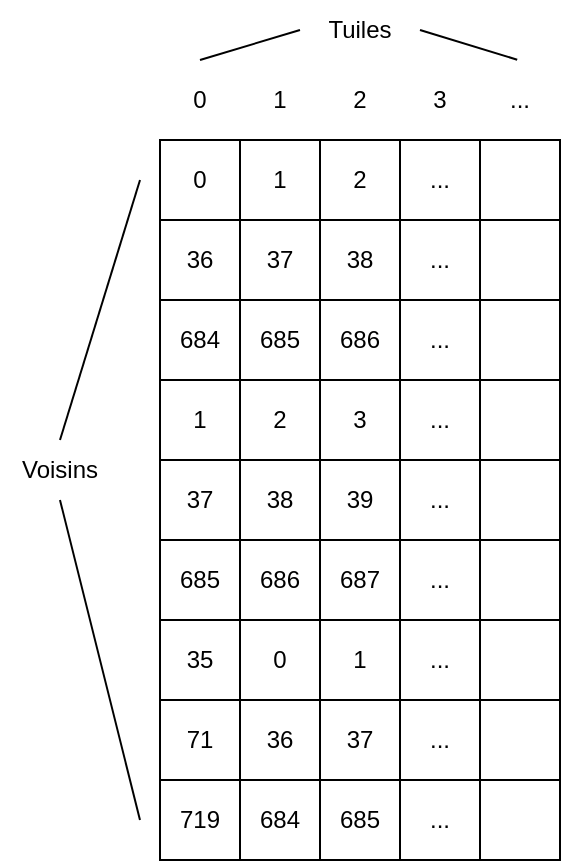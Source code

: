 <mxfile version="17.4.6" type="device"><diagram id="BiQbuqXu6mQ61mf4uecN" name="Page-1"><mxGraphModel dx="1149" dy="667" grid="1" gridSize="10" guides="1" tooltips="1" connect="1" arrows="1" fold="1" page="1" pageScale="1" pageWidth="827" pageHeight="1169" math="0" shadow="0"><root><mxCell id="0"/><mxCell id="1" parent="0"/><mxCell id="veyehHBw5Lt4C_k-lG1a-309" value="" style="shape=table;html=1;whiteSpace=wrap;startSize=0;container=1;collapsible=0;childLayout=tableLayout;" vertex="1" parent="1"><mxGeometry x="200" y="280" width="200" height="360" as="geometry"/></mxCell><mxCell id="veyehHBw5Lt4C_k-lG1a-310" value="" style="shape=tableRow;horizontal=0;startSize=0;swimlaneHead=0;swimlaneBody=0;top=0;left=0;bottom=0;right=0;collapsible=0;dropTarget=0;fillColor=none;points=[[0,0.5],[1,0.5]];portConstraint=eastwest;strokeColor=#D9D9D9;" vertex="1" parent="veyehHBw5Lt4C_k-lG1a-309"><mxGeometry width="200" height="40" as="geometry"/></mxCell><mxCell id="veyehHBw5Lt4C_k-lG1a-311" value="0" style="shape=partialRectangle;html=1;whiteSpace=wrap;connectable=0;fillColor=none;top=0;left=0;bottom=0;right=0;overflow=hidden;strokeColor=#D9D9D9;" vertex="1" parent="veyehHBw5Lt4C_k-lG1a-310"><mxGeometry width="40" height="40" as="geometry"><mxRectangle width="40" height="40" as="alternateBounds"/></mxGeometry></mxCell><mxCell id="veyehHBw5Lt4C_k-lG1a-312" value="1" style="shape=partialRectangle;html=1;whiteSpace=wrap;connectable=0;fillColor=none;top=0;left=0;bottom=0;right=0;overflow=hidden;strokeColor=#D9D9D9;" vertex="1" parent="veyehHBw5Lt4C_k-lG1a-310"><mxGeometry x="40" width="40" height="40" as="geometry"><mxRectangle width="40" height="40" as="alternateBounds"/></mxGeometry></mxCell><mxCell id="veyehHBw5Lt4C_k-lG1a-313" value="2" style="shape=partialRectangle;html=1;whiteSpace=wrap;connectable=0;fillColor=none;top=0;left=0;bottom=0;right=0;overflow=hidden;strokeColor=#D9D9D9;" vertex="1" parent="veyehHBw5Lt4C_k-lG1a-310"><mxGeometry x="80" width="40" height="40" as="geometry"><mxRectangle width="40" height="40" as="alternateBounds"/></mxGeometry></mxCell><mxCell id="veyehHBw5Lt4C_k-lG1a-346" value="..." style="shape=partialRectangle;html=1;whiteSpace=wrap;connectable=0;fillColor=none;top=0;left=0;bottom=0;right=0;overflow=hidden;strokeColor=#D9D9D9;" vertex="1" parent="veyehHBw5Lt4C_k-lG1a-310"><mxGeometry x="120" width="40" height="40" as="geometry"><mxRectangle width="40" height="40" as="alternateBounds"/></mxGeometry></mxCell><mxCell id="veyehHBw5Lt4C_k-lG1a-355" style="shape=partialRectangle;html=1;whiteSpace=wrap;connectable=0;fillColor=none;top=0;left=0;bottom=0;right=0;overflow=hidden;strokeColor=#D9D9D9;" vertex="1" parent="veyehHBw5Lt4C_k-lG1a-310"><mxGeometry x="160" width="40" height="40" as="geometry"><mxRectangle width="40" height="40" as="alternateBounds"/></mxGeometry></mxCell><mxCell id="veyehHBw5Lt4C_k-lG1a-314" value="" style="shape=tableRow;horizontal=0;startSize=0;swimlaneHead=0;swimlaneBody=0;top=0;left=0;bottom=0;right=0;collapsible=0;dropTarget=0;fillColor=none;points=[[0,0.5],[1,0.5]];portConstraint=eastwest;strokeColor=#D9D9D9;" vertex="1" parent="veyehHBw5Lt4C_k-lG1a-309"><mxGeometry y="40" width="200" height="40" as="geometry"/></mxCell><mxCell id="veyehHBw5Lt4C_k-lG1a-315" value="36" style="shape=partialRectangle;html=1;whiteSpace=wrap;connectable=0;fillColor=none;top=0;left=0;bottom=0;right=0;overflow=hidden;strokeColor=#D9D9D9;" vertex="1" parent="veyehHBw5Lt4C_k-lG1a-314"><mxGeometry width="40" height="40" as="geometry"><mxRectangle width="40" height="40" as="alternateBounds"/></mxGeometry></mxCell><mxCell id="veyehHBw5Lt4C_k-lG1a-316" value="37" style="shape=partialRectangle;html=1;whiteSpace=wrap;connectable=0;fillColor=none;top=0;left=0;bottom=0;right=0;overflow=hidden;strokeColor=#D9D9D9;" vertex="1" parent="veyehHBw5Lt4C_k-lG1a-314"><mxGeometry x="40" width="40" height="40" as="geometry"><mxRectangle width="40" height="40" as="alternateBounds"/></mxGeometry></mxCell><mxCell id="veyehHBw5Lt4C_k-lG1a-317" value="38" style="shape=partialRectangle;html=1;whiteSpace=wrap;connectable=0;fillColor=none;top=0;left=0;bottom=0;right=0;overflow=hidden;strokeColor=#D9D9D9;" vertex="1" parent="veyehHBw5Lt4C_k-lG1a-314"><mxGeometry x="80" width="40" height="40" as="geometry"><mxRectangle width="40" height="40" as="alternateBounds"/></mxGeometry></mxCell><mxCell id="veyehHBw5Lt4C_k-lG1a-347" value="..." style="shape=partialRectangle;html=1;whiteSpace=wrap;connectable=0;fillColor=none;top=0;left=0;bottom=0;right=0;overflow=hidden;strokeColor=#D9D9D9;" vertex="1" parent="veyehHBw5Lt4C_k-lG1a-314"><mxGeometry x="120" width="40" height="40" as="geometry"><mxRectangle width="40" height="40" as="alternateBounds"/></mxGeometry></mxCell><mxCell id="veyehHBw5Lt4C_k-lG1a-356" style="shape=partialRectangle;html=1;whiteSpace=wrap;connectable=0;fillColor=none;top=0;left=0;bottom=0;right=0;overflow=hidden;strokeColor=#D9D9D9;" vertex="1" parent="veyehHBw5Lt4C_k-lG1a-314"><mxGeometry x="160" width="40" height="40" as="geometry"><mxRectangle width="40" height="40" as="alternateBounds"/></mxGeometry></mxCell><mxCell id="veyehHBw5Lt4C_k-lG1a-318" value="" style="shape=tableRow;horizontal=0;startSize=0;swimlaneHead=0;swimlaneBody=0;top=0;left=0;bottom=0;right=0;collapsible=0;dropTarget=0;fillColor=none;points=[[0,0.5],[1,0.5]];portConstraint=eastwest;strokeColor=#D9D9D9;" vertex="1" parent="veyehHBw5Lt4C_k-lG1a-309"><mxGeometry y="80" width="200" height="40" as="geometry"/></mxCell><mxCell id="veyehHBw5Lt4C_k-lG1a-319" value="684" style="shape=partialRectangle;html=1;whiteSpace=wrap;connectable=0;fillColor=none;top=0;left=0;bottom=0;right=0;overflow=hidden;strokeColor=#D9D9D9;" vertex="1" parent="veyehHBw5Lt4C_k-lG1a-318"><mxGeometry width="40" height="40" as="geometry"><mxRectangle width="40" height="40" as="alternateBounds"/></mxGeometry></mxCell><mxCell id="veyehHBw5Lt4C_k-lG1a-320" value="685" style="shape=partialRectangle;html=1;whiteSpace=wrap;connectable=0;fillColor=none;top=0;left=0;bottom=0;right=0;overflow=hidden;strokeColor=#D9D9D9;" vertex="1" parent="veyehHBw5Lt4C_k-lG1a-318"><mxGeometry x="40" width="40" height="40" as="geometry"><mxRectangle width="40" height="40" as="alternateBounds"/></mxGeometry></mxCell><mxCell id="veyehHBw5Lt4C_k-lG1a-321" value="686" style="shape=partialRectangle;html=1;whiteSpace=wrap;connectable=0;fillColor=none;top=0;left=0;bottom=0;right=0;overflow=hidden;pointerEvents=1;strokeColor=#D9D9D9;" vertex="1" parent="veyehHBw5Lt4C_k-lG1a-318"><mxGeometry x="80" width="40" height="40" as="geometry"><mxRectangle width="40" height="40" as="alternateBounds"/></mxGeometry></mxCell><mxCell id="veyehHBw5Lt4C_k-lG1a-348" value="..." style="shape=partialRectangle;html=1;whiteSpace=wrap;connectable=0;fillColor=none;top=0;left=0;bottom=0;right=0;overflow=hidden;pointerEvents=1;strokeColor=#D9D9D9;" vertex="1" parent="veyehHBw5Lt4C_k-lG1a-318"><mxGeometry x="120" width="40" height="40" as="geometry"><mxRectangle width="40" height="40" as="alternateBounds"/></mxGeometry></mxCell><mxCell id="veyehHBw5Lt4C_k-lG1a-357" style="shape=partialRectangle;html=1;whiteSpace=wrap;connectable=0;fillColor=none;top=0;left=0;bottom=0;right=0;overflow=hidden;pointerEvents=1;strokeColor=#D9D9D9;" vertex="1" parent="veyehHBw5Lt4C_k-lG1a-318"><mxGeometry x="160" width="40" height="40" as="geometry"><mxRectangle width="40" height="40" as="alternateBounds"/></mxGeometry></mxCell><mxCell id="veyehHBw5Lt4C_k-lG1a-322" style="shape=tableRow;horizontal=0;startSize=0;swimlaneHead=0;swimlaneBody=0;top=0;left=0;bottom=0;right=0;collapsible=0;dropTarget=0;fillColor=none;points=[[0,0.5],[1,0.5]];portConstraint=eastwest;strokeColor=#D9D9D9;" vertex="1" parent="veyehHBw5Lt4C_k-lG1a-309"><mxGeometry y="120" width="200" height="40" as="geometry"/></mxCell><mxCell id="veyehHBw5Lt4C_k-lG1a-323" value="1" style="shape=partialRectangle;html=1;whiteSpace=wrap;connectable=0;fillColor=none;top=0;left=0;bottom=0;right=0;overflow=hidden;strokeColor=#D9D9D9;" vertex="1" parent="veyehHBw5Lt4C_k-lG1a-322"><mxGeometry width="40" height="40" as="geometry"><mxRectangle width="40" height="40" as="alternateBounds"/></mxGeometry></mxCell><mxCell id="veyehHBw5Lt4C_k-lG1a-324" value="2" style="shape=partialRectangle;html=1;whiteSpace=wrap;connectable=0;fillColor=none;top=0;left=0;bottom=0;right=0;overflow=hidden;strokeColor=#D9D9D9;" vertex="1" parent="veyehHBw5Lt4C_k-lG1a-322"><mxGeometry x="40" width="40" height="40" as="geometry"><mxRectangle width="40" height="40" as="alternateBounds"/></mxGeometry></mxCell><mxCell id="veyehHBw5Lt4C_k-lG1a-325" value="3" style="shape=partialRectangle;html=1;whiteSpace=wrap;connectable=0;fillColor=none;top=0;left=0;bottom=0;right=0;overflow=hidden;pointerEvents=1;strokeColor=#D9D9D9;" vertex="1" parent="veyehHBw5Lt4C_k-lG1a-322"><mxGeometry x="80" width="40" height="40" as="geometry"><mxRectangle width="40" height="40" as="alternateBounds"/></mxGeometry></mxCell><mxCell id="veyehHBw5Lt4C_k-lG1a-349" value="..." style="shape=partialRectangle;html=1;whiteSpace=wrap;connectable=0;fillColor=none;top=0;left=0;bottom=0;right=0;overflow=hidden;pointerEvents=1;strokeColor=#D9D9D9;" vertex="1" parent="veyehHBw5Lt4C_k-lG1a-322"><mxGeometry x="120" width="40" height="40" as="geometry"><mxRectangle width="40" height="40" as="alternateBounds"/></mxGeometry></mxCell><mxCell id="veyehHBw5Lt4C_k-lG1a-358" style="shape=partialRectangle;html=1;whiteSpace=wrap;connectable=0;fillColor=none;top=0;left=0;bottom=0;right=0;overflow=hidden;pointerEvents=1;strokeColor=#D9D9D9;" vertex="1" parent="veyehHBw5Lt4C_k-lG1a-322"><mxGeometry x="160" width="40" height="40" as="geometry"><mxRectangle width="40" height="40" as="alternateBounds"/></mxGeometry></mxCell><mxCell id="veyehHBw5Lt4C_k-lG1a-326" style="shape=tableRow;horizontal=0;startSize=0;swimlaneHead=0;swimlaneBody=0;top=0;left=0;bottom=0;right=0;collapsible=0;dropTarget=0;fillColor=none;points=[[0,0.5],[1,0.5]];portConstraint=eastwest;strokeColor=#D9D9D9;" vertex="1" parent="veyehHBw5Lt4C_k-lG1a-309"><mxGeometry y="160" width="200" height="40" as="geometry"/></mxCell><mxCell id="veyehHBw5Lt4C_k-lG1a-327" value="37" style="shape=partialRectangle;html=1;whiteSpace=wrap;connectable=0;fillColor=none;top=0;left=0;bottom=0;right=0;overflow=hidden;strokeColor=#D9D9D9;" vertex="1" parent="veyehHBw5Lt4C_k-lG1a-326"><mxGeometry width="40" height="40" as="geometry"><mxRectangle width="40" height="40" as="alternateBounds"/></mxGeometry></mxCell><mxCell id="veyehHBw5Lt4C_k-lG1a-328" value="38" style="shape=partialRectangle;html=1;whiteSpace=wrap;connectable=0;fillColor=none;top=0;left=0;bottom=0;right=0;overflow=hidden;strokeColor=#D9D9D9;" vertex="1" parent="veyehHBw5Lt4C_k-lG1a-326"><mxGeometry x="40" width="40" height="40" as="geometry"><mxRectangle width="40" height="40" as="alternateBounds"/></mxGeometry></mxCell><mxCell id="veyehHBw5Lt4C_k-lG1a-329" value="39" style="shape=partialRectangle;html=1;whiteSpace=wrap;connectable=0;fillColor=none;top=0;left=0;bottom=0;right=0;overflow=hidden;pointerEvents=1;strokeColor=#D9D9D9;" vertex="1" parent="veyehHBw5Lt4C_k-lG1a-326"><mxGeometry x="80" width="40" height="40" as="geometry"><mxRectangle width="40" height="40" as="alternateBounds"/></mxGeometry></mxCell><mxCell id="veyehHBw5Lt4C_k-lG1a-350" value="..." style="shape=partialRectangle;html=1;whiteSpace=wrap;connectable=0;fillColor=none;top=0;left=0;bottom=0;right=0;overflow=hidden;pointerEvents=1;strokeColor=#D9D9D9;" vertex="1" parent="veyehHBw5Lt4C_k-lG1a-326"><mxGeometry x="120" width="40" height="40" as="geometry"><mxRectangle width="40" height="40" as="alternateBounds"/></mxGeometry></mxCell><mxCell id="veyehHBw5Lt4C_k-lG1a-359" style="shape=partialRectangle;html=1;whiteSpace=wrap;connectable=0;fillColor=none;top=0;left=0;bottom=0;right=0;overflow=hidden;pointerEvents=1;strokeColor=#D9D9D9;" vertex="1" parent="veyehHBw5Lt4C_k-lG1a-326"><mxGeometry x="160" width="40" height="40" as="geometry"><mxRectangle width="40" height="40" as="alternateBounds"/></mxGeometry></mxCell><mxCell id="veyehHBw5Lt4C_k-lG1a-330" style="shape=tableRow;horizontal=0;startSize=0;swimlaneHead=0;swimlaneBody=0;top=0;left=0;bottom=0;right=0;collapsible=0;dropTarget=0;fillColor=none;points=[[0,0.5],[1,0.5]];portConstraint=eastwest;strokeColor=#D9D9D9;" vertex="1" parent="veyehHBw5Lt4C_k-lG1a-309"><mxGeometry y="200" width="200" height="40" as="geometry"/></mxCell><mxCell id="veyehHBw5Lt4C_k-lG1a-331" value="685" style="shape=partialRectangle;html=1;whiteSpace=wrap;connectable=0;fillColor=none;top=0;left=0;bottom=0;right=0;overflow=hidden;strokeColor=#D9D9D9;" vertex="1" parent="veyehHBw5Lt4C_k-lG1a-330"><mxGeometry width="40" height="40" as="geometry"><mxRectangle width="40" height="40" as="alternateBounds"/></mxGeometry></mxCell><mxCell id="veyehHBw5Lt4C_k-lG1a-332" value="686" style="shape=partialRectangle;html=1;whiteSpace=wrap;connectable=0;fillColor=none;top=0;left=0;bottom=0;right=0;overflow=hidden;strokeColor=#D9D9D9;" vertex="1" parent="veyehHBw5Lt4C_k-lG1a-330"><mxGeometry x="40" width="40" height="40" as="geometry"><mxRectangle width="40" height="40" as="alternateBounds"/></mxGeometry></mxCell><mxCell id="veyehHBw5Lt4C_k-lG1a-333" value="687" style="shape=partialRectangle;html=1;whiteSpace=wrap;connectable=0;fillColor=none;top=0;left=0;bottom=0;right=0;overflow=hidden;pointerEvents=1;strokeColor=#D9D9D9;" vertex="1" parent="veyehHBw5Lt4C_k-lG1a-330"><mxGeometry x="80" width="40" height="40" as="geometry"><mxRectangle width="40" height="40" as="alternateBounds"/></mxGeometry></mxCell><mxCell id="veyehHBw5Lt4C_k-lG1a-351" value="..." style="shape=partialRectangle;html=1;whiteSpace=wrap;connectable=0;fillColor=none;top=0;left=0;bottom=0;right=0;overflow=hidden;pointerEvents=1;strokeColor=#D9D9D9;" vertex="1" parent="veyehHBw5Lt4C_k-lG1a-330"><mxGeometry x="120" width="40" height="40" as="geometry"><mxRectangle width="40" height="40" as="alternateBounds"/></mxGeometry></mxCell><mxCell id="veyehHBw5Lt4C_k-lG1a-360" style="shape=partialRectangle;html=1;whiteSpace=wrap;connectable=0;fillColor=none;top=0;left=0;bottom=0;right=0;overflow=hidden;pointerEvents=1;strokeColor=#D9D9D9;" vertex="1" parent="veyehHBw5Lt4C_k-lG1a-330"><mxGeometry x="160" width="40" height="40" as="geometry"><mxRectangle width="40" height="40" as="alternateBounds"/></mxGeometry></mxCell><mxCell id="veyehHBw5Lt4C_k-lG1a-334" style="shape=tableRow;horizontal=0;startSize=0;swimlaneHead=0;swimlaneBody=0;top=0;left=0;bottom=0;right=0;collapsible=0;dropTarget=0;fillColor=none;points=[[0,0.5],[1,0.5]];portConstraint=eastwest;strokeColor=#D9D9D9;" vertex="1" parent="veyehHBw5Lt4C_k-lG1a-309"><mxGeometry y="240" width="200" height="40" as="geometry"/></mxCell><mxCell id="veyehHBw5Lt4C_k-lG1a-335" value="35" style="shape=partialRectangle;html=1;whiteSpace=wrap;connectable=0;fillColor=none;top=0;left=0;bottom=0;right=0;overflow=hidden;strokeColor=#D9D9D9;" vertex="1" parent="veyehHBw5Lt4C_k-lG1a-334"><mxGeometry width="40" height="40" as="geometry"><mxRectangle width="40" height="40" as="alternateBounds"/></mxGeometry></mxCell><mxCell id="veyehHBw5Lt4C_k-lG1a-336" value="0" style="shape=partialRectangle;html=1;whiteSpace=wrap;connectable=0;fillColor=none;top=0;left=0;bottom=0;right=0;overflow=hidden;strokeColor=#D9D9D9;" vertex="1" parent="veyehHBw5Lt4C_k-lG1a-334"><mxGeometry x="40" width="40" height="40" as="geometry"><mxRectangle width="40" height="40" as="alternateBounds"/></mxGeometry></mxCell><mxCell id="veyehHBw5Lt4C_k-lG1a-337" value="1" style="shape=partialRectangle;html=1;whiteSpace=wrap;connectable=0;fillColor=none;top=0;left=0;bottom=0;right=0;overflow=hidden;pointerEvents=1;strokeColor=#D9D9D9;" vertex="1" parent="veyehHBw5Lt4C_k-lG1a-334"><mxGeometry x="80" width="40" height="40" as="geometry"><mxRectangle width="40" height="40" as="alternateBounds"/></mxGeometry></mxCell><mxCell id="veyehHBw5Lt4C_k-lG1a-352" value="..." style="shape=partialRectangle;html=1;whiteSpace=wrap;connectable=0;fillColor=none;top=0;left=0;bottom=0;right=0;overflow=hidden;pointerEvents=1;strokeColor=#D9D9D9;" vertex="1" parent="veyehHBw5Lt4C_k-lG1a-334"><mxGeometry x="120" width="40" height="40" as="geometry"><mxRectangle width="40" height="40" as="alternateBounds"/></mxGeometry></mxCell><mxCell id="veyehHBw5Lt4C_k-lG1a-361" style="shape=partialRectangle;html=1;whiteSpace=wrap;connectable=0;fillColor=none;top=0;left=0;bottom=0;right=0;overflow=hidden;pointerEvents=1;strokeColor=#D9D9D9;" vertex="1" parent="veyehHBw5Lt4C_k-lG1a-334"><mxGeometry x="160" width="40" height="40" as="geometry"><mxRectangle width="40" height="40" as="alternateBounds"/></mxGeometry></mxCell><mxCell id="veyehHBw5Lt4C_k-lG1a-338" style="shape=tableRow;horizontal=0;startSize=0;swimlaneHead=0;swimlaneBody=0;top=0;left=0;bottom=0;right=0;collapsible=0;dropTarget=0;fillColor=none;points=[[0,0.5],[1,0.5]];portConstraint=eastwest;strokeColor=#D9D9D9;" vertex="1" parent="veyehHBw5Lt4C_k-lG1a-309"><mxGeometry y="280" width="200" height="40" as="geometry"/></mxCell><mxCell id="veyehHBw5Lt4C_k-lG1a-339" value="71" style="shape=partialRectangle;html=1;whiteSpace=wrap;connectable=0;fillColor=none;top=0;left=0;bottom=0;right=0;overflow=hidden;strokeColor=#D9D9D9;" vertex="1" parent="veyehHBw5Lt4C_k-lG1a-338"><mxGeometry width="40" height="40" as="geometry"><mxRectangle width="40" height="40" as="alternateBounds"/></mxGeometry></mxCell><mxCell id="veyehHBw5Lt4C_k-lG1a-340" value="36" style="shape=partialRectangle;html=1;whiteSpace=wrap;connectable=0;fillColor=none;top=0;left=0;bottom=0;right=0;overflow=hidden;strokeColor=#D9D9D9;" vertex="1" parent="veyehHBw5Lt4C_k-lG1a-338"><mxGeometry x="40" width="40" height="40" as="geometry"><mxRectangle width="40" height="40" as="alternateBounds"/></mxGeometry></mxCell><mxCell id="veyehHBw5Lt4C_k-lG1a-341" value="37" style="shape=partialRectangle;html=1;whiteSpace=wrap;connectable=0;fillColor=none;top=0;left=0;bottom=0;right=0;overflow=hidden;pointerEvents=1;strokeColor=#D9D9D9;" vertex="1" parent="veyehHBw5Lt4C_k-lG1a-338"><mxGeometry x="80" width="40" height="40" as="geometry"><mxRectangle width="40" height="40" as="alternateBounds"/></mxGeometry></mxCell><mxCell id="veyehHBw5Lt4C_k-lG1a-353" value="..." style="shape=partialRectangle;html=1;whiteSpace=wrap;connectable=0;fillColor=none;top=0;left=0;bottom=0;right=0;overflow=hidden;pointerEvents=1;strokeColor=#D9D9D9;" vertex="1" parent="veyehHBw5Lt4C_k-lG1a-338"><mxGeometry x="120" width="40" height="40" as="geometry"><mxRectangle width="40" height="40" as="alternateBounds"/></mxGeometry></mxCell><mxCell id="veyehHBw5Lt4C_k-lG1a-362" style="shape=partialRectangle;html=1;whiteSpace=wrap;connectable=0;fillColor=none;top=0;left=0;bottom=0;right=0;overflow=hidden;pointerEvents=1;strokeColor=#D9D9D9;" vertex="1" parent="veyehHBw5Lt4C_k-lG1a-338"><mxGeometry x="160" width="40" height="40" as="geometry"><mxRectangle width="40" height="40" as="alternateBounds"/></mxGeometry></mxCell><mxCell id="veyehHBw5Lt4C_k-lG1a-342" style="shape=tableRow;horizontal=0;startSize=0;swimlaneHead=0;swimlaneBody=0;top=0;left=0;bottom=0;right=0;collapsible=0;dropTarget=0;fillColor=none;points=[[0,0.5],[1,0.5]];portConstraint=eastwest;strokeColor=#D9D9D9;" vertex="1" parent="veyehHBw5Lt4C_k-lG1a-309"><mxGeometry y="320" width="200" height="40" as="geometry"/></mxCell><mxCell id="veyehHBw5Lt4C_k-lG1a-343" value="719" style="shape=partialRectangle;html=1;whiteSpace=wrap;connectable=0;fillColor=none;top=0;left=0;bottom=0;right=0;overflow=hidden;strokeColor=#D9D9D9;" vertex="1" parent="veyehHBw5Lt4C_k-lG1a-342"><mxGeometry width="40" height="40" as="geometry"><mxRectangle width="40" height="40" as="alternateBounds"/></mxGeometry></mxCell><mxCell id="veyehHBw5Lt4C_k-lG1a-344" value="684" style="shape=partialRectangle;html=1;whiteSpace=wrap;connectable=0;fillColor=none;top=0;left=0;bottom=0;right=0;overflow=hidden;strokeColor=#D9D9D9;" vertex="1" parent="veyehHBw5Lt4C_k-lG1a-342"><mxGeometry x="40" width="40" height="40" as="geometry"><mxRectangle width="40" height="40" as="alternateBounds"/></mxGeometry></mxCell><mxCell id="veyehHBw5Lt4C_k-lG1a-345" value="685" style="shape=partialRectangle;html=1;whiteSpace=wrap;connectable=0;fillColor=none;top=0;left=0;bottom=0;right=0;overflow=hidden;pointerEvents=1;strokeColor=#D9D9D9;" vertex="1" parent="veyehHBw5Lt4C_k-lG1a-342"><mxGeometry x="80" width="40" height="40" as="geometry"><mxRectangle width="40" height="40" as="alternateBounds"/></mxGeometry></mxCell><mxCell id="veyehHBw5Lt4C_k-lG1a-354" value="..." style="shape=partialRectangle;html=1;whiteSpace=wrap;connectable=0;fillColor=none;top=0;left=0;bottom=0;right=0;overflow=hidden;pointerEvents=1;strokeColor=#D9D9D9;" vertex="1" parent="veyehHBw5Lt4C_k-lG1a-342"><mxGeometry x="120" width="40" height="40" as="geometry"><mxRectangle width="40" height="40" as="alternateBounds"/></mxGeometry></mxCell><mxCell id="veyehHBw5Lt4C_k-lG1a-363" style="shape=partialRectangle;html=1;whiteSpace=wrap;connectable=0;fillColor=none;top=0;left=0;bottom=0;right=0;overflow=hidden;pointerEvents=1;strokeColor=#D9D9D9;" vertex="1" parent="veyehHBw5Lt4C_k-lG1a-342"><mxGeometry x="160" width="40" height="40" as="geometry"><mxRectangle width="40" height="40" as="alternateBounds"/></mxGeometry></mxCell><mxCell id="veyehHBw5Lt4C_k-lG1a-370" value="" style="shape=table;html=1;whiteSpace=wrap;startSize=0;container=1;collapsible=0;childLayout=tableLayout;strokeColor=none;fillColor=none;gradientColor=none;" vertex="1" parent="1"><mxGeometry x="200" y="240" width="200" height="40" as="geometry"/></mxCell><mxCell id="veyehHBw5Lt4C_k-lG1a-383" style="shape=tableRow;horizontal=0;startSize=0;swimlaneHead=0;swimlaneBody=0;top=0;left=0;bottom=0;right=0;collapsible=0;dropTarget=0;fillColor=none;points=[[0,0.5],[1,0.5]];portConstraint=eastwest;strokeColor=default;" vertex="1" parent="veyehHBw5Lt4C_k-lG1a-370"><mxGeometry width="200" height="40" as="geometry"/></mxCell><mxCell id="veyehHBw5Lt4C_k-lG1a-384" value="0" style="shape=partialRectangle;html=1;whiteSpace=wrap;connectable=0;fillColor=none;top=0;left=0;bottom=0;right=0;overflow=hidden;strokeColor=default;" vertex="1" parent="veyehHBw5Lt4C_k-lG1a-383"><mxGeometry width="40" height="40" as="geometry"><mxRectangle width="40" height="40" as="alternateBounds"/></mxGeometry></mxCell><mxCell id="veyehHBw5Lt4C_k-lG1a-385" value="1" style="shape=partialRectangle;html=1;whiteSpace=wrap;connectable=0;fillColor=none;top=0;left=0;bottom=0;right=0;overflow=hidden;strokeColor=default;" vertex="1" parent="veyehHBw5Lt4C_k-lG1a-383"><mxGeometry x="40" width="40" height="40" as="geometry"><mxRectangle width="40" height="40" as="alternateBounds"/></mxGeometry></mxCell><mxCell id="veyehHBw5Lt4C_k-lG1a-386" value="2" style="shape=partialRectangle;html=1;whiteSpace=wrap;connectable=0;fillColor=none;top=0;left=0;bottom=0;right=0;overflow=hidden;strokeColor=default;" vertex="1" parent="veyehHBw5Lt4C_k-lG1a-383"><mxGeometry x="80" width="40" height="40" as="geometry"><mxRectangle width="40" height="40" as="alternateBounds"/></mxGeometry></mxCell><mxCell id="veyehHBw5Lt4C_k-lG1a-387" value="3" style="shape=partialRectangle;html=1;whiteSpace=wrap;connectable=0;fillColor=none;top=0;left=0;bottom=0;right=0;overflow=hidden;strokeColor=default;" vertex="1" parent="veyehHBw5Lt4C_k-lG1a-383"><mxGeometry x="120" width="40" height="40" as="geometry"><mxRectangle width="40" height="40" as="alternateBounds"/></mxGeometry></mxCell><mxCell id="veyehHBw5Lt4C_k-lG1a-388" value="..." style="shape=partialRectangle;html=1;whiteSpace=wrap;connectable=0;fillColor=none;top=0;left=0;bottom=0;right=0;overflow=hidden;strokeColor=default;" vertex="1" parent="veyehHBw5Lt4C_k-lG1a-383"><mxGeometry x="160" width="40" height="40" as="geometry"><mxRectangle width="40" height="40" as="alternateBounds"/></mxGeometry></mxCell><mxCell id="veyehHBw5Lt4C_k-lG1a-389" value="Tuiles" style="text;html=1;strokeColor=none;fillColor=none;align=center;verticalAlign=middle;whiteSpace=wrap;rounded=0;" vertex="1" parent="1"><mxGeometry x="270" y="210" width="60" height="30" as="geometry"/></mxCell><mxCell id="veyehHBw5Lt4C_k-lG1a-390" value="Voisins" style="text;html=1;strokeColor=none;fillColor=none;align=center;verticalAlign=middle;whiteSpace=wrap;rounded=0;" vertex="1" parent="1"><mxGeometry x="120" y="430" width="60" height="30" as="geometry"/></mxCell><mxCell id="veyehHBw5Lt4C_k-lG1a-391" value="" style="endArrow=none;html=1;rounded=0;exitX=0.1;exitY=0;exitDx=0;exitDy=0;exitPerimeter=0;entryX=0;entryY=0.5;entryDx=0;entryDy=0;" edge="1" parent="1" source="veyehHBw5Lt4C_k-lG1a-383" target="veyehHBw5Lt4C_k-lG1a-389"><mxGeometry width="50" height="50" relative="1" as="geometry"><mxPoint x="350" y="460" as="sourcePoint"/><mxPoint x="400" y="410" as="targetPoint"/></mxGeometry></mxCell><mxCell id="veyehHBw5Lt4C_k-lG1a-392" value="" style="endArrow=none;html=1;rounded=0;exitX=0.893;exitY=-0.004;exitDx=0;exitDy=0;exitPerimeter=0;entryX=1;entryY=0.5;entryDx=0;entryDy=0;" edge="1" parent="1" source="veyehHBw5Lt4C_k-lG1a-383" target="veyehHBw5Lt4C_k-lG1a-389"><mxGeometry width="50" height="50" relative="1" as="geometry"><mxPoint x="230" y="250" as="sourcePoint"/><mxPoint x="280" y="235" as="targetPoint"/></mxGeometry></mxCell><mxCell id="veyehHBw5Lt4C_k-lG1a-393" value="" style="endArrow=none;html=1;rounded=0;exitX=0.5;exitY=0;exitDx=0;exitDy=0;" edge="1" parent="1" source="veyehHBw5Lt4C_k-lG1a-390"><mxGeometry width="50" height="50" relative="1" as="geometry"><mxPoint x="240" y="260" as="sourcePoint"/><mxPoint x="190" y="300" as="targetPoint"/></mxGeometry></mxCell><mxCell id="veyehHBw5Lt4C_k-lG1a-394" value="" style="endArrow=none;html=1;rounded=0;exitX=0.5;exitY=1;exitDx=0;exitDy=0;" edge="1" parent="1" source="veyehHBw5Lt4C_k-lG1a-390"><mxGeometry width="50" height="50" relative="1" as="geometry"><mxPoint x="110" y="440" as="sourcePoint"/><mxPoint x="190" y="620" as="targetPoint"/></mxGeometry></mxCell></root></mxGraphModel></diagram></mxfile>